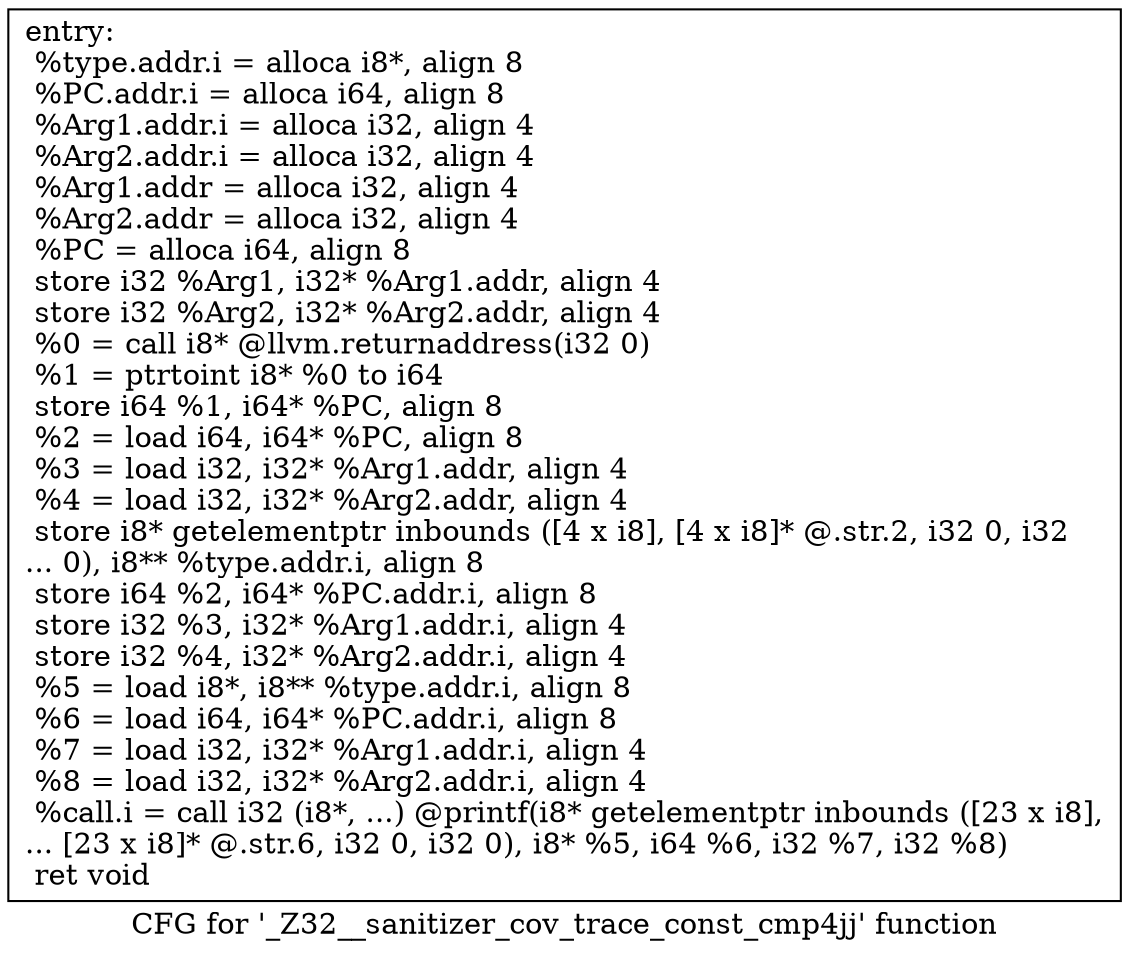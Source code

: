 digraph "CFG for '_Z32__sanitizer_cov_trace_const_cmp4jj' function" {
	label="CFG for '_Z32__sanitizer_cov_trace_const_cmp4jj' function";

	Node0x5a2e4b0 [shape=record,label="{entry:\l  %type.addr.i = alloca i8*, align 8\l  %PC.addr.i = alloca i64, align 8\l  %Arg1.addr.i = alloca i32, align 4\l  %Arg2.addr.i = alloca i32, align 4\l  %Arg1.addr = alloca i32, align 4\l  %Arg2.addr = alloca i32, align 4\l  %PC = alloca i64, align 8\l  store i32 %Arg1, i32* %Arg1.addr, align 4\l  store i32 %Arg2, i32* %Arg2.addr, align 4\l  %0 = call i8* @llvm.returnaddress(i32 0)\l  %1 = ptrtoint i8* %0 to i64\l  store i64 %1, i64* %PC, align 8\l  %2 = load i64, i64* %PC, align 8\l  %3 = load i32, i32* %Arg1.addr, align 4\l  %4 = load i32, i32* %Arg2.addr, align 4\l  store i8* getelementptr inbounds ([4 x i8], [4 x i8]* @.str.2, i32 0, i32\l... 0), i8** %type.addr.i, align 8\l  store i64 %2, i64* %PC.addr.i, align 8\l  store i32 %3, i32* %Arg1.addr.i, align 4\l  store i32 %4, i32* %Arg2.addr.i, align 4\l  %5 = load i8*, i8** %type.addr.i, align 8\l  %6 = load i64, i64* %PC.addr.i, align 8\l  %7 = load i32, i32* %Arg1.addr.i, align 4\l  %8 = load i32, i32* %Arg2.addr.i, align 4\l  %call.i = call i32 (i8*, ...) @printf(i8* getelementptr inbounds ([23 x i8],\l... [23 x i8]* @.str.6, i32 0, i32 0), i8* %5, i64 %6, i32 %7, i32 %8)\l  ret void\l}"];
}
